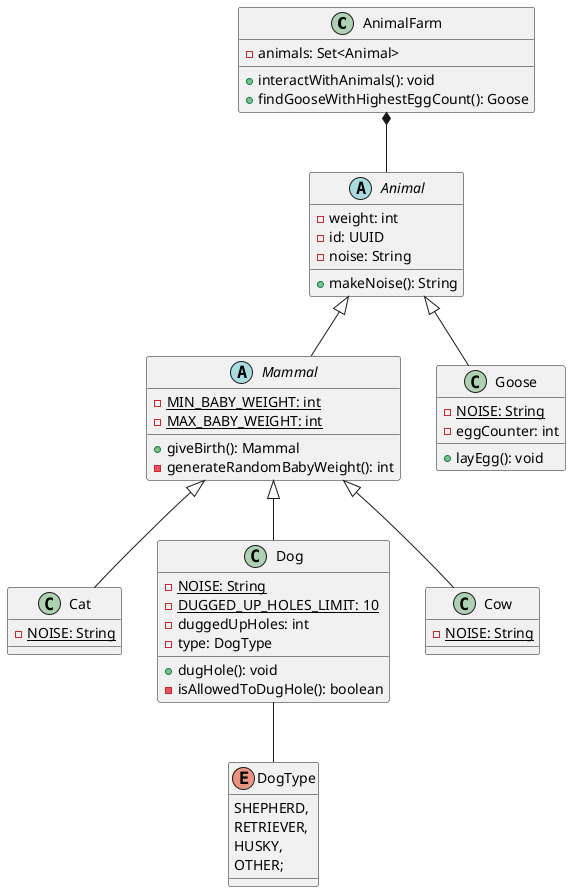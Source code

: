 @startuml
class AnimalFarm {
- animals: Set<Animal>
+ interactWithAnimals(): void
+ findGooseWithHighestEggCount(): Goose
}
abstract class Animal {
- weight: int
- id: UUID
- noise: String
+ makeNoise(): String
}
abstract class Mammal extends Animal {
- {static} MIN_BABY_WEIGHT: int
- {static} MAX_BABY_WEIGHT: int
+ giveBirth(): Mammal
- generateRandomBabyWeight(): int
}
class Cat extends Mammal {
- {static} NOISE: String
}
class Dog extends Mammal {
- {static} NOISE: String
- {static} DUGGED_UP_HOLES_LIMIT: 10
- duggedUpHoles: int
- type: DogType
+ dugHole(): void
- isAllowedToDugHole(): boolean
}
class Goose extends Animal {
- {static} NOISE: String
- eggCounter: int
+ layEgg(): void
}
class Cow extends Mammal {
- {static} NOISE: String
}
enum DogType {
SHEPHERD,
RETRIEVER,
HUSKY,
OTHER;
}
AnimalFarm *-- Animal
Dog -- DogType

@enduml

An animal farm owner asked you to model his farm.

On the animal farm, we have cats, dogs, cows and geese.
All animals have a weight, an id, and when interacted with, they make a noise.
Cat says “Meow”, dog says “Woof”, goose says “Honk”, cow says “Moo”.
The weight is in grams.

Geese lay eggs and we want to keep count of them.
Dogs like to dig holes, but we don’t like that,
so after a dog has dug 10 times, that dog is not allowed to dig more.

Dogs at the farm can be of type shepherd, retriever, husky or other.

Cats, Dogs and Cow are mammals. When they give birth,
their weight is reduced by the weight of the baby.

The farm owner wants to be able to go through every animal
and interact with them to hear their noises.
The owner also wants to find the “Golden Goose”, aka the Goose that laid the most eggs.
